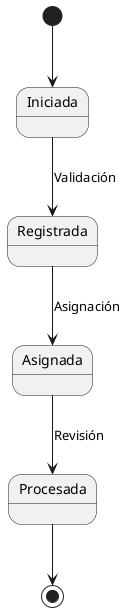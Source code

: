 @startuml
[*] --> Iniciada
Iniciada --> Registrada: Validación
Registrada --> Asignada: Asignación
Asignada --> Procesada: Revisión
Procesada --> [*]
@enduml